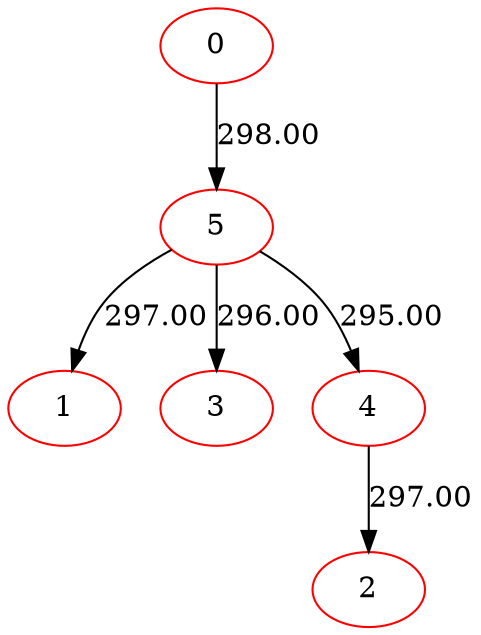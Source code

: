 digraph {
0[color=red]
1[color=red]
2[color=red]
3[color=red]
4[color=red]
5[color=red]
0->5[label=298.00]
5->1[label=297.00]
4->2[label=297.00]
5->3[label=296.00]
5->4[label=295.00]
}